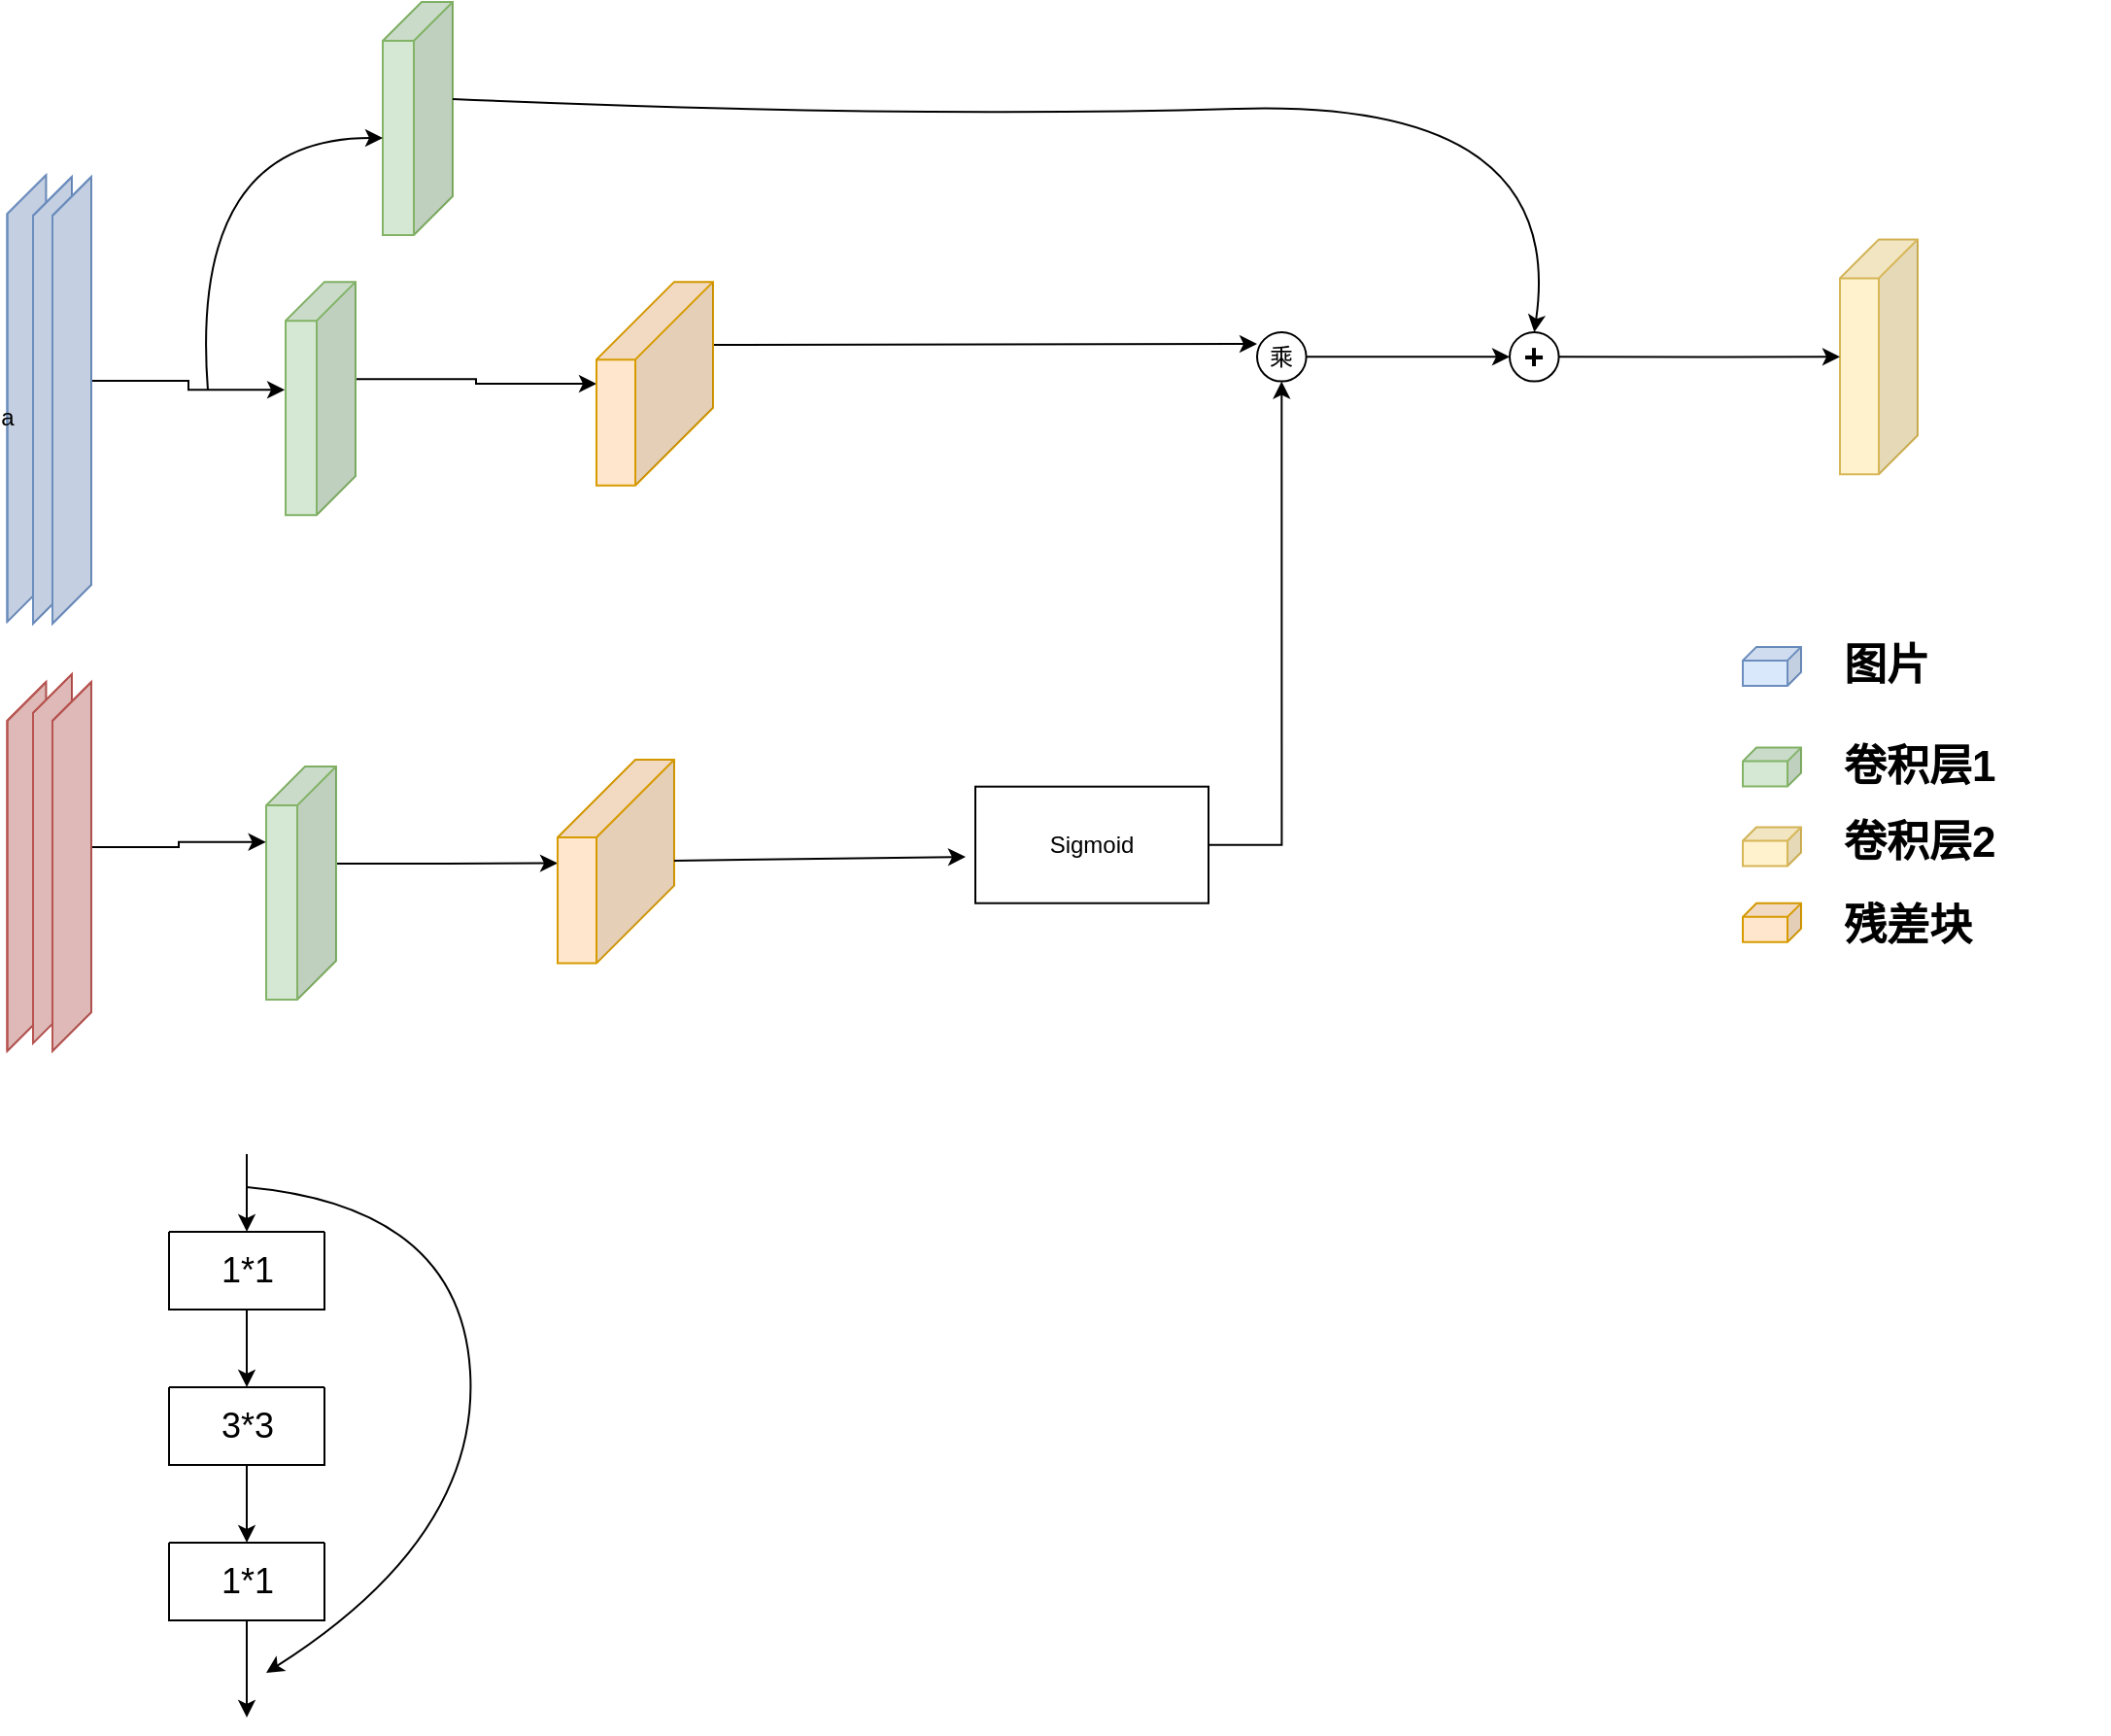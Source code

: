 <mxfile version="20.4.1" type="github">
  <diagram id="UjZggHJvCZsFsILBjRFr" name="第 1 页">
    <mxGraphModel dx="1422" dy="744" grid="1" gridSize="10" guides="1" tooltips="1" connect="1" arrows="1" fold="1" page="1" pageScale="1" pageWidth="1169" pageHeight="827" math="0" shadow="0">
      <root>
        <mxCell id="0" />
        <mxCell id="1" parent="0" />
        <mxCell id="YdISK77xGLCPP6SEkKly-1" value="a" style="shape=cube;whiteSpace=wrap;html=1;boundedLbl=1;backgroundOutline=1;darkOpacity=0.05;darkOpacity2=0.1;size=20;direction=east;flipH=1;fillColor=#dae8fc;strokeColor=#6c8ebf;" parent="1" vertex="1">
          <mxGeometry x="26.73" y="89.08" width="20" height="230" as="geometry" />
        </mxCell>
        <mxCell id="YdISK77xGLCPP6SEkKly-40" style="edgeStyle=orthogonalEdgeStyle;rounded=0;orthogonalLoop=1;jettySize=auto;html=1;exitX=0;exitY=0;exitDx=0;exitDy=50.0;exitPerimeter=0;" parent="1" source="YdISK77xGLCPP6SEkKly-3" target="YdISK77xGLCPP6SEkKly-39" edge="1">
          <mxGeometry relative="1" as="geometry" />
        </mxCell>
        <mxCell id="YdISK77xGLCPP6SEkKly-3" value="" style="shape=cube;whiteSpace=wrap;html=1;boundedLbl=1;backgroundOutline=1;darkOpacity=0.05;darkOpacity2=0.1;size=20;direction=east;flipH=1;fillColor=#d5e8d4;strokeColor=#82b366;" parent="1" vertex="1">
          <mxGeometry x="170" y="144.08" width="36" height="120" as="geometry" />
        </mxCell>
        <mxCell id="YdISK77xGLCPP6SEkKly-4" value="" style="shape=cube;whiteSpace=wrap;html=1;boundedLbl=1;backgroundOutline=1;darkOpacity=0.05;darkOpacity2=0.1;size=7;direction=east;flipH=1;fillColor=#dae8fc;strokeColor=#6c8ebf;" parent="1" vertex="1">
          <mxGeometry x="920" y="331.94" width="30" height="20" as="geometry" />
        </mxCell>
        <mxCell id="YdISK77xGLCPP6SEkKly-5" value="" style="shape=cube;whiteSpace=wrap;html=1;boundedLbl=1;backgroundOutline=1;darkOpacity=0.05;darkOpacity2=0.1;size=7;direction=east;flipH=1;fillColor=#d5e8d4;strokeColor=#82b366;" parent="1" vertex="1">
          <mxGeometry x="920" y="383.8" width="30" height="20" as="geometry" />
        </mxCell>
        <mxCell id="YdISK77xGLCPP6SEkKly-7" value="图片" style="text;html=1;strokeColor=none;fillColor=none;align=left;verticalAlign=middle;whiteSpace=wrap;rounded=0;fontStyle=1;fontSize=22;" parent="1" vertex="1">
          <mxGeometry x="970" y="330" width="138" height="23.88" as="geometry" />
        </mxCell>
        <mxCell id="YdISK77xGLCPP6SEkKly-8" value="卷积层1" style="text;html=1;strokeColor=none;fillColor=none;align=left;verticalAlign=middle;whiteSpace=wrap;rounded=0;fontStyle=1;fontSize=22;" parent="1" vertex="1">
          <mxGeometry x="970" y="381.86" width="138" height="23.88" as="geometry" />
        </mxCell>
        <mxCell id="YdISK77xGLCPP6SEkKly-9" value="&lt;font style=&quot;font-size: 22px;&quot;&gt;残差块&lt;/font&gt;" style="text;html=1;strokeColor=none;fillColor=none;align=left;verticalAlign=middle;whiteSpace=wrap;rounded=0;fontStyle=1" parent="1" vertex="1">
          <mxGeometry x="970" y="463.86" width="138" height="23.88" as="geometry" />
        </mxCell>
        <mxCell id="YdISK77xGLCPP6SEkKly-11" value="" style="shape=cube;whiteSpace=wrap;html=1;boundedLbl=1;backgroundOutline=1;darkOpacity=0.05;darkOpacity2=0.1;size=20;direction=east;flipH=1;fillColor=#fff2cc;strokeColor=#d6b656;" parent="1" vertex="1">
          <mxGeometry x="970" y="122.2" width="40" height="120.92" as="geometry" />
        </mxCell>
        <mxCell id="YdISK77xGLCPP6SEkKly-12" value="" style="shape=cube;whiteSpace=wrap;html=1;boundedLbl=1;backgroundOutline=1;darkOpacity=0.05;darkOpacity2=0.1;size=7;direction=east;flipH=1;fillColor=#ffe6cc;strokeColor=#d79b00;" parent="1" vertex="1">
          <mxGeometry x="920" y="463.92" width="30" height="20" as="geometry" />
        </mxCell>
        <mxCell id="YdISK77xGLCPP6SEkKly-13" value="" style="shape=cube;whiteSpace=wrap;html=1;boundedLbl=1;backgroundOutline=1;darkOpacity=0.05;darkOpacity2=0.1;size=7;direction=east;flipH=1;fillColor=#fff2cc;strokeColor=#d6b656;" parent="1" vertex="1">
          <mxGeometry x="920" y="424.74" width="30" height="20" as="geometry" />
        </mxCell>
        <mxCell id="YdISK77xGLCPP6SEkKly-14" value="&lt;font style=&quot;font-size: 22px;&quot;&gt;卷积层2&lt;/font&gt;" style="text;html=1;strokeColor=none;fillColor=none;align=left;verticalAlign=middle;whiteSpace=wrap;rounded=0;fontStyle=1" parent="1" vertex="1">
          <mxGeometry x="970" y="420.86" width="138" height="23.88" as="geometry" />
        </mxCell>
        <mxCell id="YdISK77xGLCPP6SEkKly-15" value="" style="shape=cube;whiteSpace=wrap;html=1;boundedLbl=1;backgroundOutline=1;darkOpacity=0.05;darkOpacity2=0.1;size=20;direction=east;flipH=1;fillColor=#dae8fc;strokeColor=#6c8ebf;" parent="1" vertex="1">
          <mxGeometry x="40" y="90" width="20" height="230" as="geometry" />
        </mxCell>
        <mxCell id="YdISK77xGLCPP6SEkKly-33" style="edgeStyle=orthogonalEdgeStyle;rounded=0;orthogonalLoop=1;jettySize=auto;html=1;exitX=0;exitY=0;exitDx=0;exitDy=105;exitPerimeter=0;entryX=1.013;entryY=0.463;entryDx=0;entryDy=0;entryPerimeter=0;" parent="1" source="YdISK77xGLCPP6SEkKly-17" target="YdISK77xGLCPP6SEkKly-3" edge="1">
          <mxGeometry relative="1" as="geometry">
            <Array as="points">
              <mxPoint x="120" y="195" />
              <mxPoint x="120" y="200" />
            </Array>
          </mxGeometry>
        </mxCell>
        <mxCell id="YdISK77xGLCPP6SEkKly-17" value="" style="shape=cube;whiteSpace=wrap;html=1;boundedLbl=1;backgroundOutline=1;darkOpacity=0.05;darkOpacity2=0.1;size=20;direction=east;flipH=1;fillColor=#dae8fc;strokeColor=#6c8ebf;" parent="1" vertex="1">
          <mxGeometry x="50" y="90" width="20" height="230" as="geometry" />
        </mxCell>
        <mxCell id="YdISK77xGLCPP6SEkKly-19" value="" style="shape=cube;whiteSpace=wrap;html=1;boundedLbl=1;backgroundOutline=1;darkOpacity=0.05;darkOpacity2=0.1;size=20;direction=east;flipH=1;fillColor=#f8cecc;strokeColor=#b85450;" parent="1" vertex="1">
          <mxGeometry x="26.73" y="350" width="20" height="190" as="geometry" />
        </mxCell>
        <mxCell id="YdISK77xGLCPP6SEkKly-36" style="edgeStyle=orthogonalEdgeStyle;rounded=0;orthogonalLoop=1;jettySize=auto;html=1;exitX=0;exitY=0;exitDx=0;exitDy=50.0;exitPerimeter=0;" parent="1" source="YdISK77xGLCPP6SEkKly-21" edge="1">
          <mxGeometry relative="1" as="geometry">
            <mxPoint x="310" y="443.273" as="targetPoint" />
          </mxGeometry>
        </mxCell>
        <mxCell id="YdISK77xGLCPP6SEkKly-21" value="" style="shape=cube;whiteSpace=wrap;html=1;boundedLbl=1;backgroundOutline=1;darkOpacity=0.05;darkOpacity2=0.1;size=20;direction=east;flipH=1;fillColor=#d5e8d4;strokeColor=#82b366;" parent="1" vertex="1">
          <mxGeometry x="160" y="393.52" width="36" height="120" as="geometry" />
        </mxCell>
        <mxCell id="YdISK77xGLCPP6SEkKly-48" style="edgeStyle=orthogonalEdgeStyle;rounded=0;orthogonalLoop=1;jettySize=auto;html=1;exitX=1;exitY=0.5;exitDx=0;exitDy=0;entryX=0;entryY=0.5;entryDx=0;entryDy=0;fontSize=18;" parent="1" source="YdISK77xGLCPP6SEkKly-23" target="YdISK77xGLCPP6SEkKly-45" edge="1">
          <mxGeometry relative="1" as="geometry" />
        </mxCell>
        <mxCell id="YdISK77xGLCPP6SEkKly-23" value="乘" style="ellipse;whiteSpace=wrap;html=1;aspect=fixed;" parent="1" vertex="1">
          <mxGeometry x="670" y="170" width="25.31" height="25.31" as="geometry" />
        </mxCell>
        <mxCell id="YdISK77xGLCPP6SEkKly-24" style="edgeStyle=orthogonalEdgeStyle;rounded=0;orthogonalLoop=1;jettySize=auto;html=1;exitX=1;exitY=0.5;exitDx=0;exitDy=0;entryX=0.5;entryY=1;entryDx=0;entryDy=0;" parent="1" source="YdISK77xGLCPP6SEkKly-25" target="YdISK77xGLCPP6SEkKly-23" edge="1">
          <mxGeometry relative="1" as="geometry" />
        </mxCell>
        <mxCell id="YdISK77xGLCPP6SEkKly-25" value="Sigmoid" style="rounded=0;whiteSpace=wrap;html=1;" parent="1" vertex="1">
          <mxGeometry x="525" y="403.86" width="120" height="60" as="geometry" />
        </mxCell>
        <mxCell id="YdISK77xGLCPP6SEkKly-28" value="" style="shape=cube;whiteSpace=wrap;html=1;boundedLbl=1;backgroundOutline=1;darkOpacity=0.05;darkOpacity2=0.1;size=20;direction=east;flipH=1;fillColor=#f8cecc;strokeColor=#b85450;" parent="1" vertex="1">
          <mxGeometry x="40.0" y="345.92" width="20" height="190" as="geometry" />
        </mxCell>
        <mxCell id="YdISK77xGLCPP6SEkKly-32" style="edgeStyle=orthogonalEdgeStyle;rounded=0;orthogonalLoop=1;jettySize=auto;html=1;exitX=0;exitY=0;exitDx=0;exitDy=85;exitPerimeter=0;entryX=1.005;entryY=0.324;entryDx=0;entryDy=0;entryPerimeter=0;" parent="1" source="YdISK77xGLCPP6SEkKly-29" target="YdISK77xGLCPP6SEkKly-21" edge="1">
          <mxGeometry relative="1" as="geometry" />
        </mxCell>
        <mxCell id="YdISK77xGLCPP6SEkKly-29" value="" style="shape=cube;whiteSpace=wrap;html=1;boundedLbl=1;backgroundOutline=1;darkOpacity=0.05;darkOpacity2=0.1;size=20;direction=east;flipH=1;fillColor=#f8cecc;strokeColor=#b85450;" parent="1" vertex="1">
          <mxGeometry x="50.0" y="350" width="20" height="190" as="geometry" />
        </mxCell>
        <mxCell id="YdISK77xGLCPP6SEkKly-31" value="" style="shape=cube;whiteSpace=wrap;html=1;boundedLbl=1;backgroundOutline=1;darkOpacity=0.05;darkOpacity2=0.1;size=40;direction=east;flipH=1;fillColor=#ffe6cc;strokeColor=#d79b00;" parent="1" vertex="1">
          <mxGeometry x="310" y="390" width="60" height="104.8" as="geometry" />
        </mxCell>
        <mxCell id="YdISK77xGLCPP6SEkKly-38" value="" style="endArrow=classic;html=1;rounded=0;" parent="1" source="YdISK77xGLCPP6SEkKly-31" edge="1">
          <mxGeometry width="50" height="50" relative="1" as="geometry">
            <mxPoint x="520" y="380" as="sourcePoint" />
            <mxPoint x="520" y="440" as="targetPoint" />
          </mxGeometry>
        </mxCell>
        <mxCell id="YdISK77xGLCPP6SEkKly-41" style="edgeStyle=orthogonalEdgeStyle;rounded=0;orthogonalLoop=1;jettySize=auto;html=1;exitX=0;exitY=0;exitDx=0;exitDy=32.4;exitPerimeter=0;" parent="1" source="YdISK77xGLCPP6SEkKly-39" edge="1">
          <mxGeometry relative="1" as="geometry">
            <mxPoint x="670" y="176.0" as="targetPoint" />
          </mxGeometry>
        </mxCell>
        <mxCell id="YdISK77xGLCPP6SEkKly-39" value="" style="shape=cube;whiteSpace=wrap;html=1;boundedLbl=1;backgroundOutline=1;darkOpacity=0.05;darkOpacity2=0.1;size=40;direction=east;flipH=1;fillColor=#ffe6cc;strokeColor=#d79b00;" parent="1" vertex="1">
          <mxGeometry x="330" y="144.08" width="60" height="104.8" as="geometry" />
        </mxCell>
        <mxCell id="YdISK77xGLCPP6SEkKly-49" style="edgeStyle=orthogonalEdgeStyle;rounded=0;orthogonalLoop=1;jettySize=auto;html=1;exitX=1;exitY=0.5;exitDx=0;exitDy=0;fontSize=18;" parent="1" source="YdISK77xGLCPP6SEkKly-45" target="YdISK77xGLCPP6SEkKly-11" edge="1">
          <mxGeometry relative="1" as="geometry" />
        </mxCell>
        <mxCell id="YdISK77xGLCPP6SEkKly-45" value="&lt;b&gt;&lt;font style=&quot;font-size: 18px;&quot;&gt;+&lt;/font&gt;&lt;/b&gt;" style="ellipse;whiteSpace=wrap;html=1;aspect=fixed;" parent="1" vertex="1">
          <mxGeometry x="800" y="170" width="25.31" height="25.31" as="geometry" />
        </mxCell>
        <mxCell id="YdISK77xGLCPP6SEkKly-72" value="" style="swimlane;startSize=0;fontSize=18;" parent="1" vertex="1">
          <mxGeometry x="110" y="712.94" width="80" height="40" as="geometry" />
        </mxCell>
        <mxCell id="YdISK77xGLCPP6SEkKly-73" value="3*3" style="text;html=1;align=center;verticalAlign=middle;resizable=0;points=[];autosize=1;strokeColor=none;fillColor=none;fontSize=18;" parent="YdISK77xGLCPP6SEkKly-72" vertex="1">
          <mxGeometry x="15" y="5" width="50" height="30" as="geometry" />
        </mxCell>
        <mxCell id="YdISK77xGLCPP6SEkKly-74" value="" style="swimlane;startSize=0;fontSize=18;" parent="1" vertex="1">
          <mxGeometry x="110" y="792.94" width="80" height="40" as="geometry" />
        </mxCell>
        <mxCell id="YdISK77xGLCPP6SEkKly-75" value="1*1" style="text;html=1;align=center;verticalAlign=middle;resizable=0;points=[];autosize=1;strokeColor=none;fillColor=none;fontSize=18;" parent="YdISK77xGLCPP6SEkKly-74" vertex="1">
          <mxGeometry x="15" y="5" width="50" height="30" as="geometry" />
        </mxCell>
        <mxCell id="YdISK77xGLCPP6SEkKly-76" value="" style="endArrow=classic;html=1;rounded=0;fontSize=18;entryX=0.5;entryY=0;entryDx=0;entryDy=0;exitX=0.5;exitY=1;exitDx=0;exitDy=0;" parent="1" source="YdISK77xGLCPP6SEkKly-72" target="YdISK77xGLCPP6SEkKly-74" edge="1">
          <mxGeometry width="50" height="50" relative="1" as="geometry">
            <mxPoint x="70" y="62.94" as="sourcePoint" />
            <mxPoint x="70" y="102.94" as="targetPoint" />
          </mxGeometry>
        </mxCell>
        <mxCell id="YdISK77xGLCPP6SEkKly-77" value="" style="endArrow=classic;html=1;rounded=0;fontSize=18;exitX=0.5;exitY=1;exitDx=0;exitDy=0;" parent="1" source="YdISK77xGLCPP6SEkKly-74" edge="1">
          <mxGeometry width="50" height="50" relative="1" as="geometry">
            <mxPoint x="80" y="72.94" as="sourcePoint" />
            <mxPoint x="150" y="882.94" as="targetPoint" />
          </mxGeometry>
        </mxCell>
        <mxCell id="YdISK77xGLCPP6SEkKly-78" value="" style="swimlane;startSize=0;fontSize=18;" parent="1" vertex="1">
          <mxGeometry x="110" y="632.94" width="80" height="40" as="geometry" />
        </mxCell>
        <mxCell id="YdISK77xGLCPP6SEkKly-79" value="1*1" style="text;html=1;align=center;verticalAlign=middle;resizable=0;points=[];autosize=1;strokeColor=none;fillColor=none;fontSize=18;" parent="YdISK77xGLCPP6SEkKly-78" vertex="1">
          <mxGeometry x="15" y="5" width="50" height="30" as="geometry" />
        </mxCell>
        <mxCell id="YdISK77xGLCPP6SEkKly-80" value="" style="endArrow=classic;html=1;rounded=0;fontSize=18;entryX=0.5;entryY=0;entryDx=0;entryDy=0;" parent="1" target="YdISK77xGLCPP6SEkKly-78" edge="1">
          <mxGeometry width="50" height="50" relative="1" as="geometry">
            <mxPoint x="150" y="592.94" as="sourcePoint" />
            <mxPoint x="160" y="582.94" as="targetPoint" />
          </mxGeometry>
        </mxCell>
        <mxCell id="YdISK77xGLCPP6SEkKly-81" value="" style="endArrow=classic;html=1;rounded=0;fontSize=18;entryX=0.5;entryY=0;entryDx=0;entryDy=0;exitX=0.5;exitY=1;exitDx=0;exitDy=0;" parent="1" source="YdISK77xGLCPP6SEkKly-78" target="YdISK77xGLCPP6SEkKly-72" edge="1">
          <mxGeometry width="50" height="50" relative="1" as="geometry">
            <mxPoint x="160" y="602.94" as="sourcePoint" />
            <mxPoint x="160" y="642.94" as="targetPoint" />
          </mxGeometry>
        </mxCell>
        <mxCell id="YdISK77xGLCPP6SEkKly-82" value="" style="curved=1;endArrow=classic;html=1;rounded=0;fontSize=18;" parent="1" edge="1">
          <mxGeometry width="50" height="50" relative="1" as="geometry">
            <mxPoint x="150" y="610" as="sourcePoint" />
            <mxPoint x="160" y="860" as="targetPoint" />
            <Array as="points">
              <mxPoint x="260" y="620" />
              <mxPoint x="270" y="790" />
            </Array>
          </mxGeometry>
        </mxCell>
        <mxCell id="GkhwrGPEpDGPQze6vS2T-6" value="" style="shape=cube;whiteSpace=wrap;html=1;boundedLbl=1;backgroundOutline=1;darkOpacity=0.05;darkOpacity2=0.1;size=20;direction=east;flipH=1;fillColor=#d5e8d4;strokeColor=#82b366;" vertex="1" parent="1">
          <mxGeometry x="220" y="-1.155e-14" width="36" height="120" as="geometry" />
        </mxCell>
        <mxCell id="GkhwrGPEpDGPQze6vS2T-8" value="" style="curved=1;endArrow=classic;html=1;rounded=0;fontSize=22;entryX=0;entryY=0;entryDx=36;entryDy=70;entryPerimeter=0;" edge="1" parent="1" target="GkhwrGPEpDGPQze6vS2T-6">
          <mxGeometry width="50" height="50" relative="1" as="geometry">
            <mxPoint x="130" y="200" as="sourcePoint" />
            <mxPoint x="150" y="72.2" as="targetPoint" />
            <Array as="points">
              <mxPoint x="120" y="70" />
            </Array>
          </mxGeometry>
        </mxCell>
        <mxCell id="GkhwrGPEpDGPQze6vS2T-9" value="" style="curved=1;endArrow=classic;html=1;rounded=0;fontSize=22;entryX=0.5;entryY=0;entryDx=0;entryDy=0;exitX=0;exitY=0;exitDx=0;exitDy=50.0;exitPerimeter=0;" edge="1" parent="1" source="GkhwrGPEpDGPQze6vS2T-6" target="YdISK77xGLCPP6SEkKly-45">
          <mxGeometry width="50" height="50" relative="1" as="geometry">
            <mxPoint x="520" y="110" as="sourcePoint" />
            <mxPoint x="570" y="60" as="targetPoint" />
            <Array as="points">
              <mxPoint x="490" y="60" />
              <mxPoint x="830" y="50" />
            </Array>
          </mxGeometry>
        </mxCell>
      </root>
    </mxGraphModel>
  </diagram>
</mxfile>
